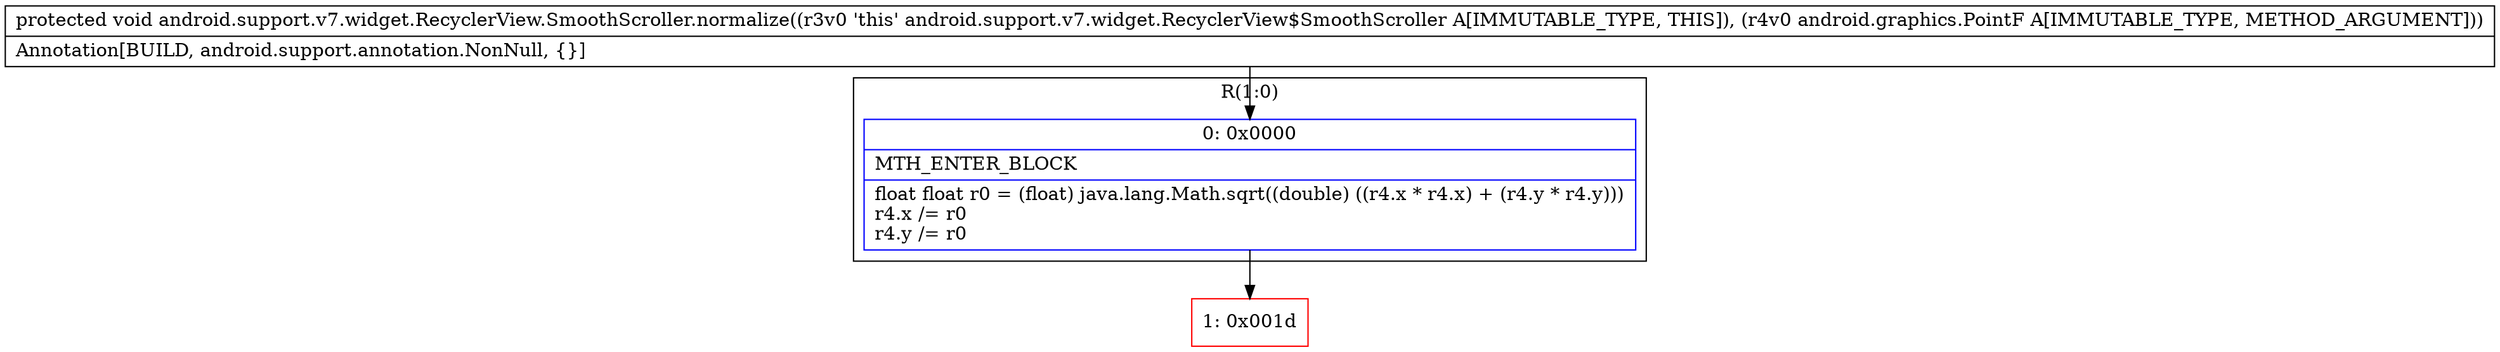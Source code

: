 digraph "CFG forandroid.support.v7.widget.RecyclerView.SmoothScroller.normalize(Landroid\/graphics\/PointF;)V" {
subgraph cluster_Region_402591549 {
label = "R(1:0)";
node [shape=record,color=blue];
Node_0 [shape=record,label="{0\:\ 0x0000|MTH_ENTER_BLOCK\l|float float r0 = (float) java.lang.Math.sqrt((double) ((r4.x * r4.x) + (r4.y * r4.y)))\lr4.x \/= r0\lr4.y \/= r0\l}"];
}
Node_1 [shape=record,color=red,label="{1\:\ 0x001d}"];
MethodNode[shape=record,label="{protected void android.support.v7.widget.RecyclerView.SmoothScroller.normalize((r3v0 'this' android.support.v7.widget.RecyclerView$SmoothScroller A[IMMUTABLE_TYPE, THIS]), (r4v0 android.graphics.PointF A[IMMUTABLE_TYPE, METHOD_ARGUMENT]))  | Annotation[BUILD, android.support.annotation.NonNull, \{\}]\l}"];
MethodNode -> Node_0;
Node_0 -> Node_1;
}

